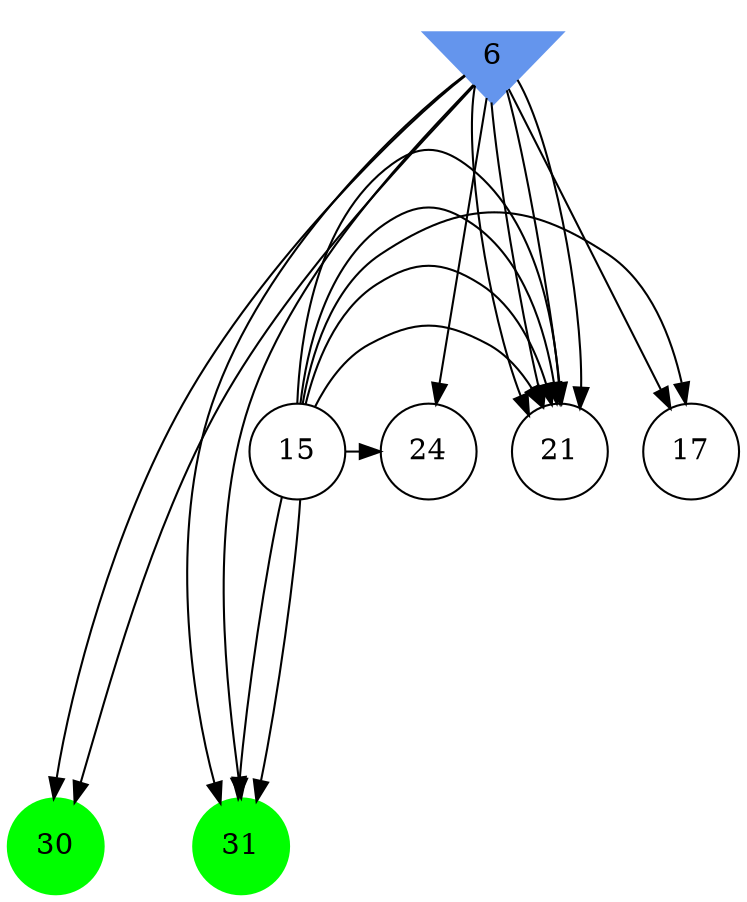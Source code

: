 digraph brain {
	ranksep=2.0;
	6 [shape=invtriangle,style=filled,color=cornflowerblue];
	15 [shape=circle,color=black];
	17 [shape=circle,color=black];
	21 [shape=circle,color=black];
	24 [shape=circle,color=black];
	30 [shape=circle,style=filled,color=green];
	31 [shape=circle,style=filled,color=green];
	6	->	30;
	6	->	30;
	6	->	24;
	6	->	21;
	6	->	21;
	6	->	31;
	15	->	24;
	15	->	21;
	15	->	21;
	15	->	31;
	6	->	17;
	6	->	21;
	6	->	21;
	6	->	31;
	15	->	17;
	15	->	21;
	15	->	21;
	15	->	31;
	{ rank=same; 6; }
	{ rank=same; 15; 17; 21; 24; }
	{ rank=same; 30; 31; }
}
